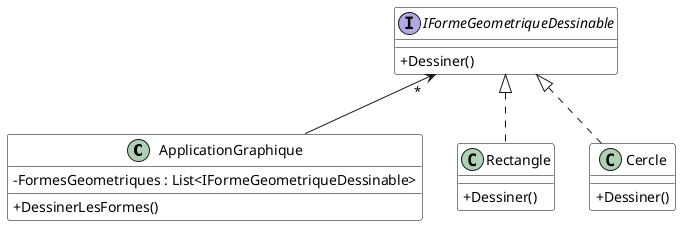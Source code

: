 @startuml OCP_V02_s01

skinparam classAttributeIconSize 0
skinparam class {
    BackgroundColor White
    BorderColor #000
}
allowmixing
'skinparam linetype ortho

class ApplicationGraphique {
    - FormesGeometriques : List<IFormeGeometriqueDessinable>
    + DessinerLesFormes()
}

'ApplicationGraphique --> "*" FormeGeometrique

IFormeGeometriqueDessinable "*" <--  ApplicationGraphique

interface IFormeGeometriqueDessinable {
    + Dessiner()
}

class Rectangle {
    + Dessiner()
}

class Cercle {
    + Dessiner()    
}

IFormeGeometriqueDessinable <|.. Rectangle
IFormeGeometriqueDessinable <|.. Cercle

@enduml